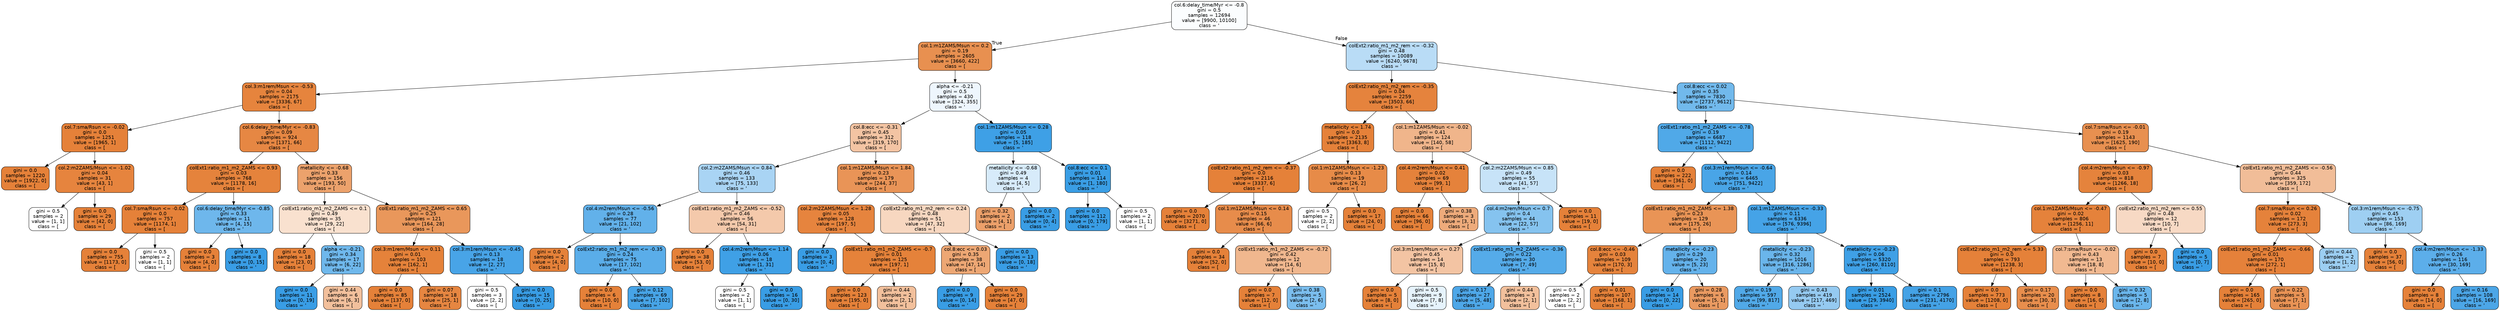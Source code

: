 digraph Tree {
node [shape=box, style="filled, rounded", color="black", fontname="helvetica"] ;
edge [fontname="helvetica"] ;
0 [label="col.6:delay_time/Myr <= -0.8\ngini = 0.5\nsamples = 12694\nvalue = [9900, 10100]\nclass = '", fillcolor="#fbfdfe"] ;
1 [label="col.1:m1ZAMS/Msun <= 0.2\ngini = 0.19\nsamples = 2605\nvalue = [3660, 422]\nclass = [", fillcolor="#e89050"] ;
0 -> 1 [labeldistance=2.5, labelangle=45, headlabel="True"] ;
2 [label="col.3:m1rem/Msun <= -0.53\ngini = 0.04\nsamples = 2175\nvalue = [3336, 67]\nclass = [", fillcolor="#e6843d"] ;
1 -> 2 ;
3 [label="col.7:sma/Rsun <= -0.02\ngini = 0.0\nsamples = 1251\nvalue = [1965, 1]\nclass = [", fillcolor="#e58139"] ;
2 -> 3 ;
4 [label="gini = 0.0\nsamples = 1220\nvalue = [1922, 0]\nclass = [", fillcolor="#e58139"] ;
3 -> 4 ;
5 [label="col.2:m2ZAMS/Msun <= -1.02\ngini = 0.04\nsamples = 31\nvalue = [43, 1]\nclass = [", fillcolor="#e6843e"] ;
3 -> 5 ;
6 [label="gini = 0.5\nsamples = 2\nvalue = [1, 1]\nclass = [", fillcolor="#ffffff"] ;
5 -> 6 ;
7 [label="gini = 0.0\nsamples = 29\nvalue = [42, 0]\nclass = [", fillcolor="#e58139"] ;
5 -> 7 ;
8 [label="col.6:delay_time/Myr <= -0.83\ngini = 0.09\nsamples = 924\nvalue = [1371, 66]\nclass = [", fillcolor="#e68743"] ;
2 -> 8 ;
9 [label="colExt1:ratio_m1_m2_ZAMS <= 0.93\ngini = 0.03\nsamples = 768\nvalue = [1178, 16]\nclass = [", fillcolor="#e5833c"] ;
8 -> 9 ;
10 [label="col.7:sma/Rsun <= -0.02\ngini = 0.0\nsamples = 757\nvalue = [1174, 1]\nclass = [", fillcolor="#e58139"] ;
9 -> 10 ;
11 [label="gini = 0.0\nsamples = 755\nvalue = [1173, 0]\nclass = [", fillcolor="#e58139"] ;
10 -> 11 ;
12 [label="gini = 0.5\nsamples = 2\nvalue = [1, 1]\nclass = [", fillcolor="#ffffff"] ;
10 -> 12 ;
13 [label="col.6:delay_time/Myr <= -0.85\ngini = 0.33\nsamples = 11\nvalue = [4, 15]\nclass = '", fillcolor="#6eb7ec"] ;
9 -> 13 ;
14 [label="gini = 0.0\nsamples = 3\nvalue = [4, 0]\nclass = [", fillcolor="#e58139"] ;
13 -> 14 ;
15 [label="gini = 0.0\nsamples = 8\nvalue = [0, 15]\nclass = '", fillcolor="#399de5"] ;
13 -> 15 ;
16 [label="metallicity <= -0.68\ngini = 0.33\nsamples = 156\nvalue = [193, 50]\nclass = [", fillcolor="#eca26c"] ;
8 -> 16 ;
17 [label="colExt1:ratio_m1_m2_ZAMS <= 0.1\ngini = 0.49\nsamples = 35\nvalue = [29, 22]\nclass = [", fillcolor="#f9e1cf"] ;
16 -> 17 ;
18 [label="gini = 0.0\nsamples = 18\nvalue = [23, 0]\nclass = [", fillcolor="#e58139"] ;
17 -> 18 ;
19 [label="alpha <= -0.21\ngini = 0.34\nsamples = 17\nvalue = [6, 22]\nclass = '", fillcolor="#6fb8ec"] ;
17 -> 19 ;
20 [label="gini = 0.0\nsamples = 11\nvalue = [0, 19]\nclass = '", fillcolor="#399de5"] ;
19 -> 20 ;
21 [label="gini = 0.44\nsamples = 6\nvalue = [6, 3]\nclass = [", fillcolor="#f2c09c"] ;
19 -> 21 ;
22 [label="colExt1:ratio_m1_m2_ZAMS <= 0.65\ngini = 0.25\nsamples = 121\nvalue = [164, 28]\nclass = [", fillcolor="#e9975b"] ;
16 -> 22 ;
23 [label="col.3:m1rem/Msun <= 0.11\ngini = 0.01\nsamples = 103\nvalue = [162, 1]\nclass = [", fillcolor="#e5823a"] ;
22 -> 23 ;
24 [label="gini = 0.0\nsamples = 85\nvalue = [137, 0]\nclass = [", fillcolor="#e58139"] ;
23 -> 24 ;
25 [label="gini = 0.07\nsamples = 18\nvalue = [25, 1]\nclass = [", fillcolor="#e68641"] ;
23 -> 25 ;
26 [label="col.3:m1rem/Msun <= -0.45\ngini = 0.13\nsamples = 18\nvalue = [2, 27]\nclass = '", fillcolor="#48a4e7"] ;
22 -> 26 ;
27 [label="gini = 0.5\nsamples = 3\nvalue = [2, 2]\nclass = [", fillcolor="#ffffff"] ;
26 -> 27 ;
28 [label="gini = 0.0\nsamples = 15\nvalue = [0, 25]\nclass = '", fillcolor="#399de5"] ;
26 -> 28 ;
29 [label="alpha <= -0.21\ngini = 0.5\nsamples = 430\nvalue = [324, 355]\nclass = '", fillcolor="#eef6fd"] ;
1 -> 29 ;
30 [label="col.8:ecc <= -0.31\ngini = 0.45\nsamples = 312\nvalue = [319, 170]\nclass = [", fillcolor="#f3c4a3"] ;
29 -> 30 ;
31 [label="col.2:m2ZAMS/Msun <= 0.84\ngini = 0.46\nsamples = 133\nvalue = [75, 133]\nclass = '", fillcolor="#a9d4f4"] ;
30 -> 31 ;
32 [label="col.4:m2rem/Msun <= -0.56\ngini = 0.28\nsamples = 77\nvalue = [21, 102]\nclass = '", fillcolor="#62b1ea"] ;
31 -> 32 ;
33 [label="gini = 0.0\nsamples = 2\nvalue = [4, 0]\nclass = [", fillcolor="#e58139"] ;
32 -> 33 ;
34 [label="colExt2:ratio_m1_m2_rem <= -0.35\ngini = 0.24\nsamples = 75\nvalue = [17, 102]\nclass = '", fillcolor="#5aade9"] ;
32 -> 34 ;
35 [label="gini = 0.0\nsamples = 6\nvalue = [10, 0]\nclass = [", fillcolor="#e58139"] ;
34 -> 35 ;
36 [label="gini = 0.12\nsamples = 69\nvalue = [7, 102]\nclass = '", fillcolor="#47a4e7"] ;
34 -> 36 ;
37 [label="colExt1:ratio_m1_m2_ZAMS <= -0.52\ngini = 0.46\nsamples = 56\nvalue = [54, 31]\nclass = [", fillcolor="#f4c9ab"] ;
31 -> 37 ;
38 [label="gini = 0.0\nsamples = 38\nvalue = [53, 0]\nclass = [", fillcolor="#e58139"] ;
37 -> 38 ;
39 [label="col.4:m2rem/Msun <= 1.14\ngini = 0.06\nsamples = 18\nvalue = [1, 31]\nclass = '", fillcolor="#3fa0e6"] ;
37 -> 39 ;
40 [label="gini = 0.5\nsamples = 2\nvalue = [1, 1]\nclass = [", fillcolor="#ffffff"] ;
39 -> 40 ;
41 [label="gini = 0.0\nsamples = 16\nvalue = [0, 30]\nclass = '", fillcolor="#399de5"] ;
39 -> 41 ;
42 [label="col.1:m1ZAMS/Msun <= 1.84\ngini = 0.23\nsamples = 179\nvalue = [244, 37]\nclass = [", fillcolor="#e99457"] ;
30 -> 42 ;
43 [label="col.2:m2ZAMS/Msun <= 1.28\ngini = 0.05\nsamples = 128\nvalue = [197, 5]\nclass = [", fillcolor="#e6843e"] ;
42 -> 43 ;
44 [label="gini = 0.0\nsamples = 3\nvalue = [0, 4]\nclass = '", fillcolor="#399de5"] ;
43 -> 44 ;
45 [label="colExt1:ratio_m1_m2_ZAMS <= -0.7\ngini = 0.01\nsamples = 125\nvalue = [197, 1]\nclass = [", fillcolor="#e5823a"] ;
43 -> 45 ;
46 [label="gini = 0.0\nsamples = 123\nvalue = [195, 0]\nclass = [", fillcolor="#e58139"] ;
45 -> 46 ;
47 [label="gini = 0.44\nsamples = 2\nvalue = [2, 1]\nclass = [", fillcolor="#f2c09c"] ;
45 -> 47 ;
48 [label="colExt2:ratio_m1_m2_rem <= 0.24\ngini = 0.48\nsamples = 51\nvalue = [47, 32]\nclass = [", fillcolor="#f7d7c0"] ;
42 -> 48 ;
49 [label="col.8:ecc <= 0.03\ngini = 0.35\nsamples = 38\nvalue = [47, 14]\nclass = [", fillcolor="#eda774"] ;
48 -> 49 ;
50 [label="gini = 0.0\nsamples = 9\nvalue = [0, 14]\nclass = '", fillcolor="#399de5"] ;
49 -> 50 ;
51 [label="gini = 0.0\nsamples = 29\nvalue = [47, 0]\nclass = [", fillcolor="#e58139"] ;
49 -> 51 ;
52 [label="gini = 0.0\nsamples = 13\nvalue = [0, 18]\nclass = '", fillcolor="#399de5"] ;
48 -> 52 ;
53 [label="col.1:m1ZAMS/Msun <= 0.28\ngini = 0.05\nsamples = 118\nvalue = [5, 185]\nclass = '", fillcolor="#3ea0e6"] ;
29 -> 53 ;
54 [label="metallicity <= -0.68\ngini = 0.49\nsamples = 4\nvalue = [4, 5]\nclass = '", fillcolor="#d7ebfa"] ;
53 -> 54 ;
55 [label="gini = 0.32\nsamples = 2\nvalue = [4, 1]\nclass = [", fillcolor="#eca06a"] ;
54 -> 55 ;
56 [label="gini = 0.0\nsamples = 2\nvalue = [0, 4]\nclass = '", fillcolor="#399de5"] ;
54 -> 56 ;
57 [label="col.8:ecc <= 0.1\ngini = 0.01\nsamples = 114\nvalue = [1, 180]\nclass = '", fillcolor="#3a9ee5"] ;
53 -> 57 ;
58 [label="gini = 0.0\nsamples = 112\nvalue = [0, 179]\nclass = '", fillcolor="#399de5"] ;
57 -> 58 ;
59 [label="gini = 0.5\nsamples = 2\nvalue = [1, 1]\nclass = [", fillcolor="#ffffff"] ;
57 -> 59 ;
60 [label="colExt2:ratio_m1_m2_rem <= -0.32\ngini = 0.48\nsamples = 10089\nvalue = [6240, 9678]\nclass = '", fillcolor="#b9dcf6"] ;
0 -> 60 [labeldistance=2.5, labelangle=-45, headlabel="False"] ;
61 [label="colExt2:ratio_m1_m2_rem <= -0.35\ngini = 0.04\nsamples = 2259\nvalue = [3503, 66]\nclass = [", fillcolor="#e5833d"] ;
60 -> 61 ;
62 [label="metallicity <= 1.74\ngini = 0.0\nsamples = 2135\nvalue = [3363, 8]\nclass = [", fillcolor="#e58139"] ;
61 -> 62 ;
63 [label="colExt2:ratio_m1_m2_rem <= -0.37\ngini = 0.0\nsamples = 2116\nvalue = [3337, 6]\nclass = [", fillcolor="#e58139"] ;
62 -> 63 ;
64 [label="gini = 0.0\nsamples = 2070\nvalue = [3271, 0]\nclass = [", fillcolor="#e58139"] ;
63 -> 64 ;
65 [label="col.1:m1ZAMS/Msun <= 0.14\ngini = 0.15\nsamples = 46\nvalue = [66, 6]\nclass = [", fillcolor="#e78c4b"] ;
63 -> 65 ;
66 [label="gini = 0.0\nsamples = 34\nvalue = [52, 0]\nclass = [", fillcolor="#e58139"] ;
65 -> 66 ;
67 [label="colExt1:ratio_m1_m2_ZAMS <= -0.72\ngini = 0.42\nsamples = 12\nvalue = [14, 6]\nclass = [", fillcolor="#f0b78e"] ;
65 -> 67 ;
68 [label="gini = 0.0\nsamples = 7\nvalue = [12, 0]\nclass = [", fillcolor="#e58139"] ;
67 -> 68 ;
69 [label="gini = 0.38\nsamples = 5\nvalue = [2, 6]\nclass = '", fillcolor="#7bbeee"] ;
67 -> 69 ;
70 [label="col.1:m1ZAMS/Msun <= -1.23\ngini = 0.13\nsamples = 19\nvalue = [26, 2]\nclass = [", fillcolor="#e78b48"] ;
62 -> 70 ;
71 [label="gini = 0.5\nsamples = 2\nvalue = [2, 2]\nclass = [", fillcolor="#ffffff"] ;
70 -> 71 ;
72 [label="gini = 0.0\nsamples = 17\nvalue = [24, 0]\nclass = [", fillcolor="#e58139"] ;
70 -> 72 ;
73 [label="col.1:m1ZAMS/Msun <= -0.02\ngini = 0.41\nsamples = 124\nvalue = [140, 58]\nclass = [", fillcolor="#f0b58b"] ;
61 -> 73 ;
74 [label="col.4:m2rem/Msun <= 0.41\ngini = 0.02\nsamples = 69\nvalue = [99, 1]\nclass = [", fillcolor="#e5823b"] ;
73 -> 74 ;
75 [label="gini = 0.0\nsamples = 66\nvalue = [96, 0]\nclass = [", fillcolor="#e58139"] ;
74 -> 75 ;
76 [label="gini = 0.38\nsamples = 3\nvalue = [3, 1]\nclass = [", fillcolor="#eeab7b"] ;
74 -> 76 ;
77 [label="col.2:m2ZAMS/Msun <= 0.85\ngini = 0.49\nsamples = 55\nvalue = [41, 57]\nclass = '", fillcolor="#c7e3f8"] ;
73 -> 77 ;
78 [label="col.4:m2rem/Msun <= 0.7\ngini = 0.4\nsamples = 44\nvalue = [22, 57]\nclass = '", fillcolor="#85c3ef"] ;
77 -> 78 ;
79 [label="col.3:m1rem/Msun <= 0.27\ngini = 0.45\nsamples = 14\nvalue = [15, 8]\nclass = [", fillcolor="#f3c4a3"] ;
78 -> 79 ;
80 [label="gini = 0.0\nsamples = 5\nvalue = [8, 0]\nclass = [", fillcolor="#e58139"] ;
79 -> 80 ;
81 [label="gini = 0.5\nsamples = 9\nvalue = [7, 8]\nclass = '", fillcolor="#e6f3fc"] ;
79 -> 81 ;
82 [label="colExt1:ratio_m1_m2_ZAMS <= -0.36\ngini = 0.22\nsamples = 30\nvalue = [7, 49]\nclass = '", fillcolor="#55abe9"] ;
78 -> 82 ;
83 [label="gini = 0.17\nsamples = 27\nvalue = [5, 48]\nclass = '", fillcolor="#4ea7e8"] ;
82 -> 83 ;
84 [label="gini = 0.44\nsamples = 3\nvalue = [2, 1]\nclass = [", fillcolor="#f2c09c"] ;
82 -> 84 ;
85 [label="gini = 0.0\nsamples = 11\nvalue = [19, 0]\nclass = [", fillcolor="#e58139"] ;
77 -> 85 ;
86 [label="col.8:ecc <= 0.02\ngini = 0.35\nsamples = 7830\nvalue = [2737, 9612]\nclass = '", fillcolor="#71b9ec"] ;
60 -> 86 ;
87 [label="colExt1:ratio_m1_m2_ZAMS <= -0.78\ngini = 0.19\nsamples = 6687\nvalue = [1112, 9422]\nclass = '", fillcolor="#50a9e8"] ;
86 -> 87 ;
88 [label="gini = 0.0\nsamples = 222\nvalue = [361, 0]\nclass = [", fillcolor="#e58139"] ;
87 -> 88 ;
89 [label="col.3:m1rem/Msun <= -0.64\ngini = 0.14\nsamples = 6465\nvalue = [751, 9422]\nclass = '", fillcolor="#49a5e7"] ;
87 -> 89 ;
90 [label="colExt1:ratio_m1_m2_ZAMS <= 1.38\ngini = 0.23\nsamples = 129\nvalue = [175, 26]\nclass = [", fillcolor="#e99456"] ;
89 -> 90 ;
91 [label="col.8:ecc <= -0.46\ngini = 0.03\nsamples = 109\nvalue = [170, 3]\nclass = [", fillcolor="#e5833c"] ;
90 -> 91 ;
92 [label="gini = 0.5\nsamples = 2\nvalue = [2, 2]\nclass = [", fillcolor="#ffffff"] ;
91 -> 92 ;
93 [label="gini = 0.01\nsamples = 107\nvalue = [168, 1]\nclass = [", fillcolor="#e5823a"] ;
91 -> 93 ;
94 [label="metallicity <= -0.23\ngini = 0.29\nsamples = 20\nvalue = [5, 23]\nclass = '", fillcolor="#64b2eb"] ;
90 -> 94 ;
95 [label="gini = 0.0\nsamples = 14\nvalue = [0, 22]\nclass = '", fillcolor="#399de5"] ;
94 -> 95 ;
96 [label="gini = 0.28\nsamples = 6\nvalue = [5, 1]\nclass = [", fillcolor="#ea9a61"] ;
94 -> 96 ;
97 [label="col.1:m1ZAMS/Msun <= -0.33\ngini = 0.11\nsamples = 6336\nvalue = [576, 9396]\nclass = '", fillcolor="#45a3e7"] ;
89 -> 97 ;
98 [label="metallicity <= -0.23\ngini = 0.32\nsamples = 1016\nvalue = [316, 1286]\nclass = '", fillcolor="#6ab5eb"] ;
97 -> 98 ;
99 [label="gini = 0.19\nsamples = 597\nvalue = [99, 817]\nclass = '", fillcolor="#51a9e8"] ;
98 -> 99 ;
100 [label="gini = 0.43\nsamples = 419\nvalue = [217, 469]\nclass = '", fillcolor="#95caf1"] ;
98 -> 100 ;
101 [label="metallicity <= -0.23\ngini = 0.06\nsamples = 5320\nvalue = [260, 8110]\nclass = '", fillcolor="#3fa0e6"] ;
97 -> 101 ;
102 [label="gini = 0.01\nsamples = 2524\nvalue = [29, 3940]\nclass = '", fillcolor="#3a9ee5"] ;
101 -> 102 ;
103 [label="gini = 0.1\nsamples = 2796\nvalue = [231, 4170]\nclass = '", fillcolor="#44a2e6"] ;
101 -> 103 ;
104 [label="col.7:sma/Rsun <= -0.01\ngini = 0.19\nsamples = 1143\nvalue = [1625, 190]\nclass = [", fillcolor="#e89050"] ;
86 -> 104 ;
105 [label="col.4:m2rem/Msun <= -0.97\ngini = 0.03\nsamples = 818\nvalue = [1266, 18]\nclass = [", fillcolor="#e5833c"] ;
104 -> 105 ;
106 [label="col.1:m1ZAMS/Msun <= -0.47\ngini = 0.02\nsamples = 806\nvalue = [1256, 11]\nclass = [", fillcolor="#e5823b"] ;
105 -> 106 ;
107 [label="colExt2:ratio_m1_m2_rem <= 5.33\ngini = 0.0\nsamples = 793\nvalue = [1238, 3]\nclass = [", fillcolor="#e58139"] ;
106 -> 107 ;
108 [label="gini = 0.0\nsamples = 773\nvalue = [1208, 0]\nclass = [", fillcolor="#e58139"] ;
107 -> 108 ;
109 [label="gini = 0.17\nsamples = 20\nvalue = [30, 3]\nclass = [", fillcolor="#e88e4d"] ;
107 -> 109 ;
110 [label="col.7:sma/Rsun <= -0.02\ngini = 0.43\nsamples = 13\nvalue = [18, 8]\nclass = [", fillcolor="#f1b991"] ;
106 -> 110 ;
111 [label="gini = 0.0\nsamples = 8\nvalue = [16, 0]\nclass = [", fillcolor="#e58139"] ;
110 -> 111 ;
112 [label="gini = 0.32\nsamples = 5\nvalue = [2, 8]\nclass = '", fillcolor="#6ab6ec"] ;
110 -> 112 ;
113 [label="colExt2:ratio_m1_m2_rem <= 0.55\ngini = 0.48\nsamples = 12\nvalue = [10, 7]\nclass = [", fillcolor="#f7d9c4"] ;
105 -> 113 ;
114 [label="gini = 0.0\nsamples = 7\nvalue = [10, 0]\nclass = [", fillcolor="#e58139"] ;
113 -> 114 ;
115 [label="gini = 0.0\nsamples = 5\nvalue = [0, 7]\nclass = '", fillcolor="#399de5"] ;
113 -> 115 ;
116 [label="colExt1:ratio_m1_m2_ZAMS <= -0.56\ngini = 0.44\nsamples = 325\nvalue = [359, 172]\nclass = [", fillcolor="#f1bd98"] ;
104 -> 116 ;
117 [label="col.7:sma/Rsun <= 0.26\ngini = 0.02\nsamples = 172\nvalue = [273, 3]\nclass = [", fillcolor="#e5823b"] ;
116 -> 117 ;
118 [label="colExt1:ratio_m1_m2_ZAMS <= -0.66\ngini = 0.01\nsamples = 170\nvalue = [272, 1]\nclass = [", fillcolor="#e5813a"] ;
117 -> 118 ;
119 [label="gini = 0.0\nsamples = 165\nvalue = [265, 0]\nclass = [", fillcolor="#e58139"] ;
118 -> 119 ;
120 [label="gini = 0.22\nsamples = 5\nvalue = [7, 1]\nclass = [", fillcolor="#e99355"] ;
118 -> 120 ;
121 [label="gini = 0.44\nsamples = 2\nvalue = [1, 2]\nclass = '", fillcolor="#9ccef2"] ;
117 -> 121 ;
122 [label="col.3:m1rem/Msun <= -0.75\ngini = 0.45\nsamples = 153\nvalue = [86, 169]\nclass = '", fillcolor="#9ecff2"] ;
116 -> 122 ;
123 [label="gini = 0.0\nsamples = 37\nvalue = [56, 0]\nclass = [", fillcolor="#e58139"] ;
122 -> 123 ;
124 [label="col.4:m2rem/Msun <= -1.33\ngini = 0.26\nsamples = 116\nvalue = [30, 169]\nclass = '", fillcolor="#5caeea"] ;
122 -> 124 ;
125 [label="gini = 0.0\nsamples = 8\nvalue = [14, 0]\nclass = [", fillcolor="#e58139"] ;
124 -> 125 ;
126 [label="gini = 0.16\nsamples = 108\nvalue = [16, 169]\nclass = '", fillcolor="#4ca6e7"] ;
124 -> 126 ;
}